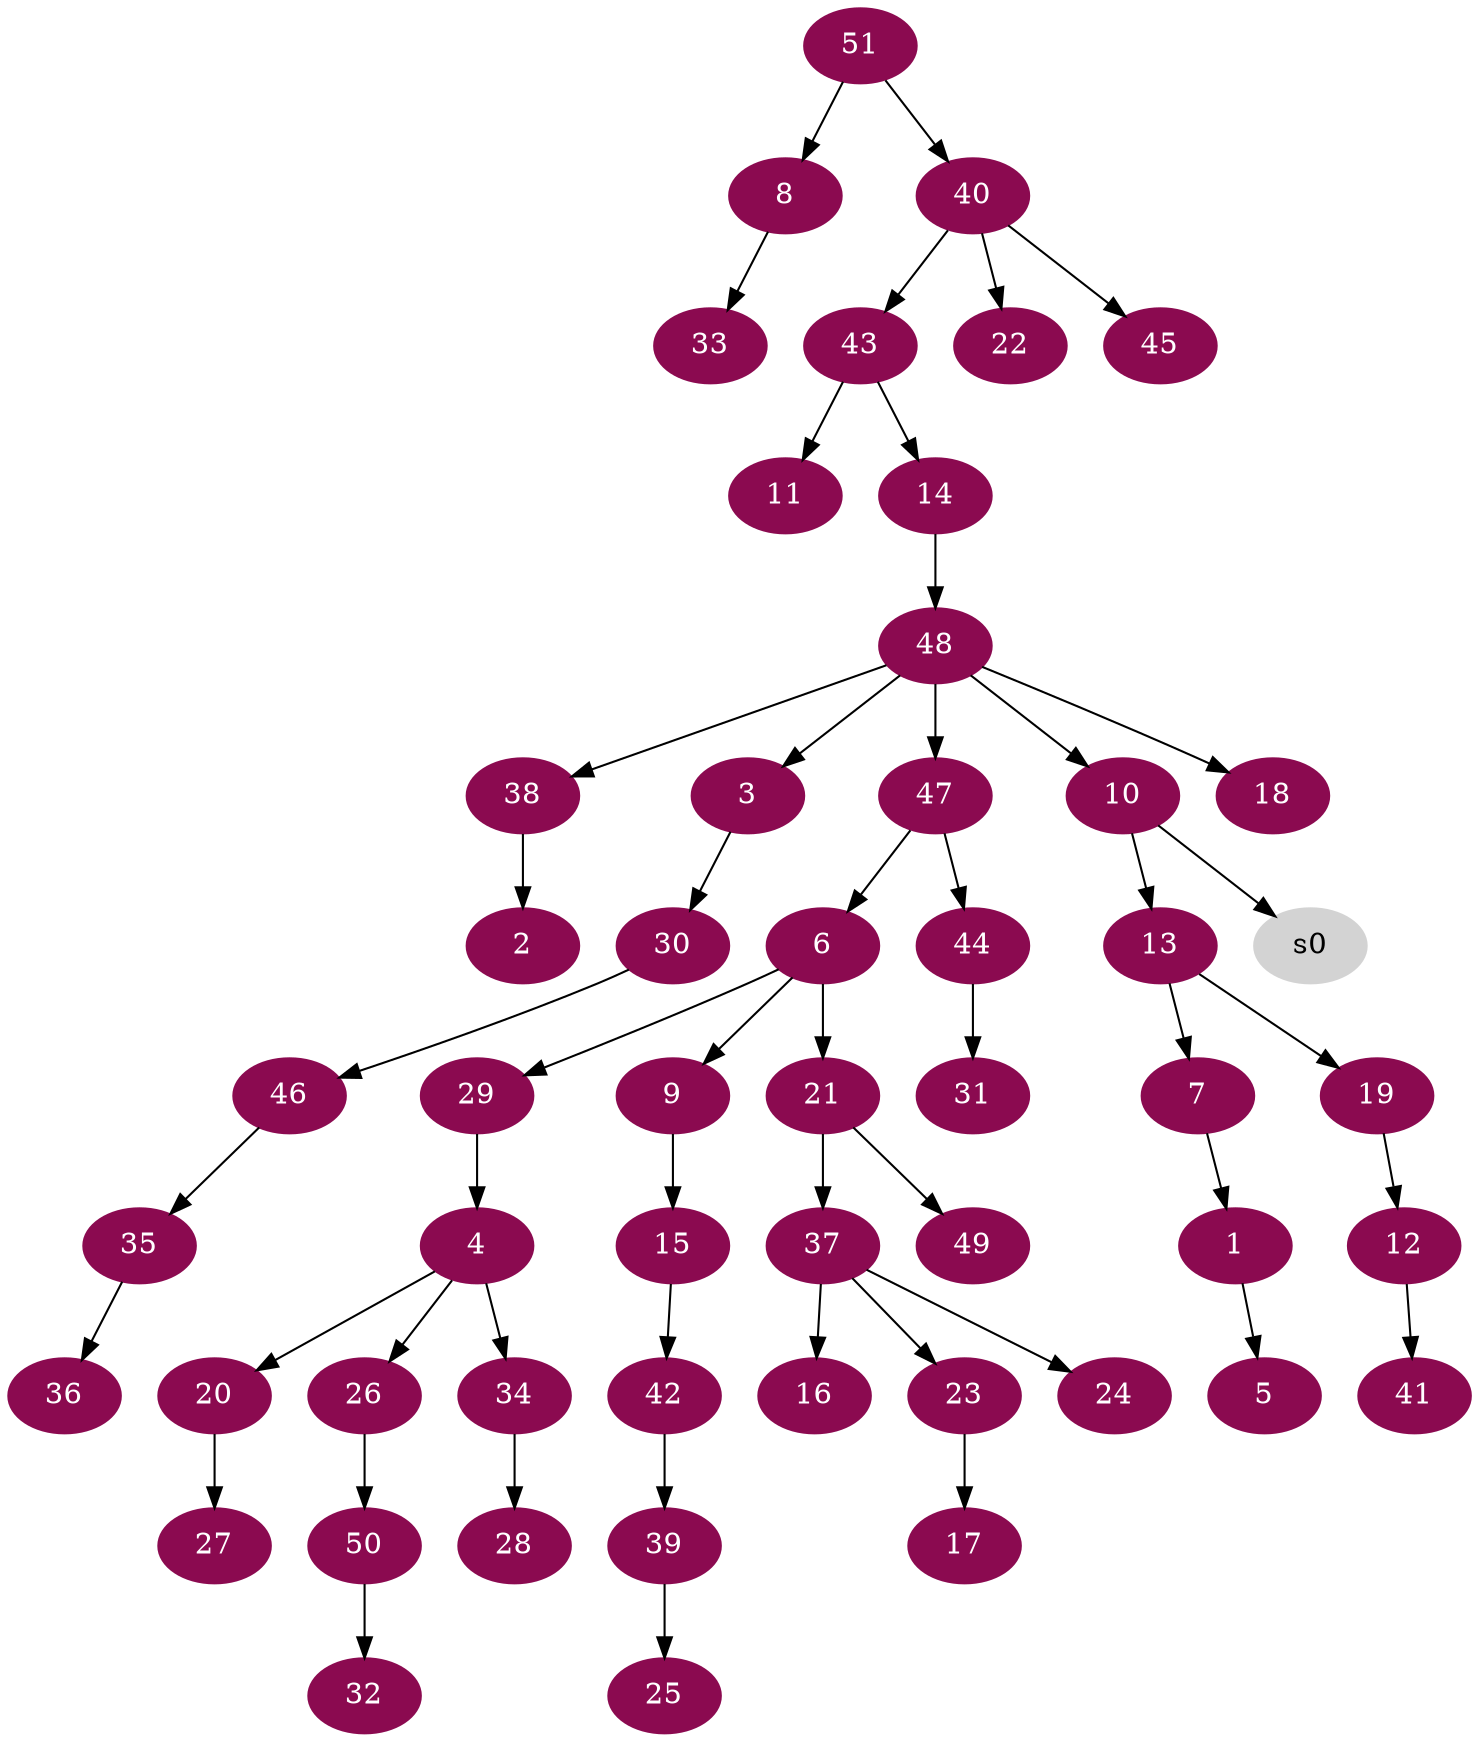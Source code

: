 digraph G {
node [color=deeppink4, style=filled, fontcolor=white];
7 -> 1;
38 -> 2;
48 -> 3;
29 -> 4;
1 -> 5;
47 -> 6;
13 -> 7;
51 -> 8;
6 -> 9;
48 -> 10;
43 -> 11;
19 -> 12;
10 -> 13;
43 -> 14;
9 -> 15;
37 -> 16;
23 -> 17;
48 -> 18;
13 -> 19;
4 -> 20;
6 -> 21;
40 -> 22;
37 -> 23;
37 -> 24;
39 -> 25;
4 -> 26;
20 -> 27;
34 -> 28;
6 -> 29;
3 -> 30;
44 -> 31;
50 -> 32;
8 -> 33;
4 -> 34;
46 -> 35;
35 -> 36;
21 -> 37;
48 -> 38;
42 -> 39;
51 -> 40;
12 -> 41;
15 -> 42;
40 -> 43;
47 -> 44;
40 -> 45;
30 -> 46;
48 -> 47;
14 -> 48;
21 -> 49;
26 -> 50;
node [color=lightgrey, style=filled, fontcolor=black];
10 -> s0;
}

